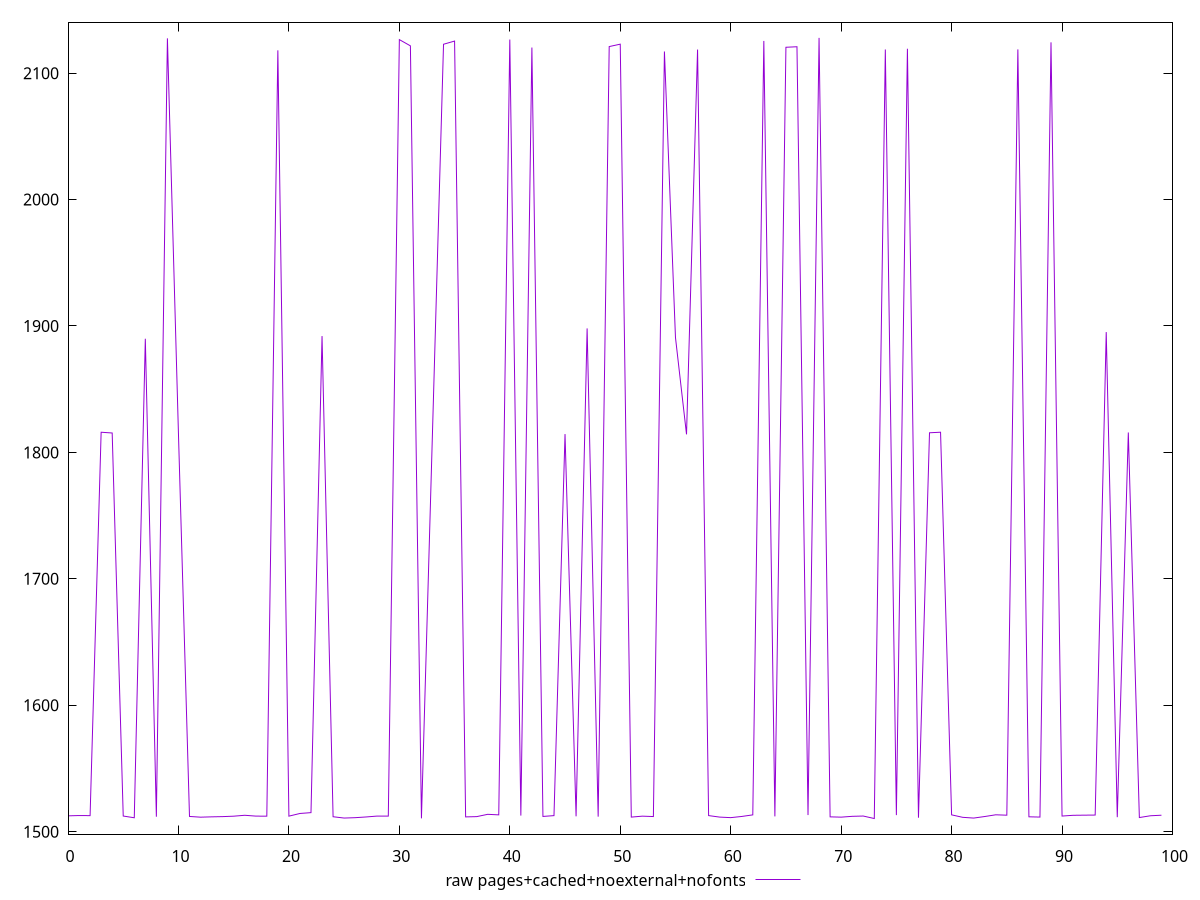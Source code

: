 $_rawPagesCachedNoexternalNofonts <<EOF
1512.5450999999998
1512.7898
1512.7122999999997
1815.9706999999999
1815.3698
1512.3962
1511.0292
1889.9069499999996
1511.8717000000001
2127.5266000000006
1814.8539
1512.0697
1511.4937
1511.7517
1511.9356
1512.2756999999997
1512.9938000000002
1512.3415
1512.2648
2118.01035
1512.3009
1514.4204000000002
1515.0818
1891.9956499999998
1511.8365
1510.7986
1511.0933
1511.6677
1512.3692
1512.3165000000004
2126.52275
2121.58605
1510.5582
1816.0124
2122.8513
2125.3681500000002
1511.7137000000002
1511.9260000000002
1513.7508
1513.3195999999998
2126.5461
1512.7401000000002
2120.2714
1512.0814
1512.7191
1814.4798
1512.1834
1898.0655000000002
1511.9084999999998
2121.0107
2122.9211999999998
1511.5583
1512.2967999999998
1511.9845
2117.1429000000007
1890.9090999999996
1814.272
2118.63865
1512.7432
1511.5524
1511.1264
1512.0600999999997
1513.3143
2125.46445
1512.0946
2120.4595999999997
2120.87775
1513.1734999999999
2127.8655
1511.7476000000004
1511.5095999999999
1512.1618999999996
1512.3959
1510.4286000000002
2118.7026499999997
1513.1163
2119.2700999999997
1511.0492999999997
1815.5373
1815.9814999999999
1513.3328000000001
1511.3780000000002
1510.7871
1512.0085
1513.3778000000002
1513.0617
2118.78495
1511.7861999999998
1511.5686
2124.34705
1512.3790999999999
1512.9732999999999
1513.0808000000002
1513.1664
1895.1799500000002
1511.5045999999995
1815.7525000000003
1511.1965
1512.6099999999997
1513.0369999999998
EOF
set key outside below
set terminal pngcairo
set output "report_00006_2020-11-02T20-21-41.718Z/speed-index/pages+cached+noexternal+nofonts//raw.png"
set yrange [1498.0798620000003:2140.214238]
plot $_rawPagesCachedNoexternalNofonts title "raw pages+cached+noexternal+nofonts" with line ,